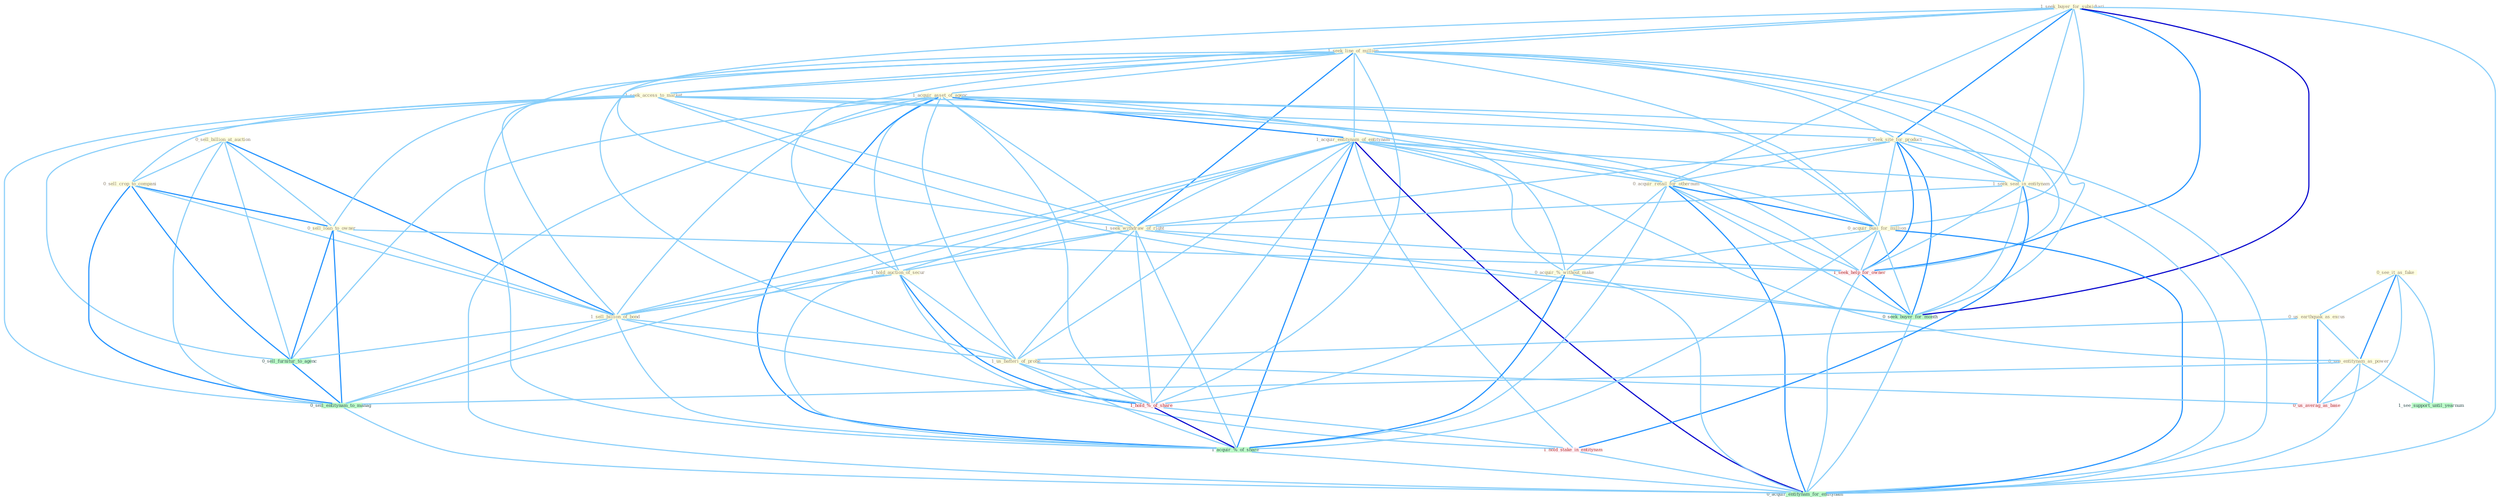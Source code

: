 Graph G{ 
    node
    [shape=polygon,style=filled,width=.5,height=.06,color="#BDFCC9",fixedsize=true,fontsize=4,
    fontcolor="#2f4f4f"];
    {node
    [color="#ffffe0", fontcolor="#8b7d6b"] "0_sell_billion_at_auction " "1_seek_buyer_for_subsidiari " "0_see_it_as_fake " "1_seek_line_of_million " "1_acquir_asset_of_agenc " "1_seek_access_to_market " "0_sell_crop_to_compani " "0_seek_site_for_product " "1_acquir_entitynam_of_entitynam " "0_us_earthquak_as_excus " "1_seek_seat_in_entitynam " "0_acquir_retail_for_othernum " "0_acquir_busi_for_million " "1_seek_withdraw_of_right " "1_hold_auction_of_secur " "0_sell_loan_to_owner " "1_sell_billion_of_bond " "0_acquir_%_without_make " "1_us_batteri_of_probe " "0_see_entitynam_as_power "}
{node [color="#fff0f5", fontcolor="#b22222"] "1_hold_%_of_share " "1_hold_stake_in_entitynam " "1_seek_help_for_owner " "0_us_averag_as_base "}
edge [color="#B0E2FF"];

	"0_sell_billion_at_auction " -- "0_sell_crop_to_compani " [w="1", color="#87cefa" ];
	"0_sell_billion_at_auction " -- "0_sell_loan_to_owner " [w="1", color="#87cefa" ];
	"0_sell_billion_at_auction " -- "1_sell_billion_of_bond " [w="2", color="#1e90ff" , len=0.8];
	"0_sell_billion_at_auction " -- "0_sell_furnitur_to_agenc " [w="1", color="#87cefa" ];
	"0_sell_billion_at_auction " -- "0_sell_entitynam_to_manag " [w="1", color="#87cefa" ];
	"1_seek_buyer_for_subsidiari " -- "1_seek_line_of_million " [w="1", color="#87cefa" ];
	"1_seek_buyer_for_subsidiari " -- "1_seek_access_to_market " [w="1", color="#87cefa" ];
	"1_seek_buyer_for_subsidiari " -- "0_seek_site_for_product " [w="2", color="#1e90ff" , len=0.8];
	"1_seek_buyer_for_subsidiari " -- "1_seek_seat_in_entitynam " [w="1", color="#87cefa" ];
	"1_seek_buyer_for_subsidiari " -- "0_acquir_retail_for_othernum " [w="1", color="#87cefa" ];
	"1_seek_buyer_for_subsidiari " -- "0_acquir_busi_for_million " [w="1", color="#87cefa" ];
	"1_seek_buyer_for_subsidiari " -- "1_seek_withdraw_of_right " [w="1", color="#87cefa" ];
	"1_seek_buyer_for_subsidiari " -- "1_seek_help_for_owner " [w="2", color="#1e90ff" , len=0.8];
	"1_seek_buyer_for_subsidiari " -- "0_seek_buyer_for_month " [w="3", color="#0000cd" , len=0.6];
	"1_seek_buyer_for_subsidiari " -- "0_acquir_entitynam_for_entitynam " [w="1", color="#87cefa" ];
	"0_see_it_as_fake " -- "0_us_earthquak_as_excus " [w="1", color="#87cefa" ];
	"0_see_it_as_fake " -- "0_see_entitynam_as_power " [w="2", color="#1e90ff" , len=0.8];
	"0_see_it_as_fake " -- "1_see_support_until_yearnum " [w="1", color="#87cefa" ];
	"0_see_it_as_fake " -- "0_us_averag_as_base " [w="1", color="#87cefa" ];
	"1_seek_line_of_million " -- "1_acquir_asset_of_agenc " [w="1", color="#87cefa" ];
	"1_seek_line_of_million " -- "1_seek_access_to_market " [w="1", color="#87cefa" ];
	"1_seek_line_of_million " -- "0_seek_site_for_product " [w="1", color="#87cefa" ];
	"1_seek_line_of_million " -- "1_acquir_entitynam_of_entitynam " [w="1", color="#87cefa" ];
	"1_seek_line_of_million " -- "1_seek_seat_in_entitynam " [w="1", color="#87cefa" ];
	"1_seek_line_of_million " -- "0_acquir_busi_for_million " [w="1", color="#87cefa" ];
	"1_seek_line_of_million " -- "1_seek_withdraw_of_right " [w="2", color="#1e90ff" , len=0.8];
	"1_seek_line_of_million " -- "1_hold_auction_of_secur " [w="1", color="#87cefa" ];
	"1_seek_line_of_million " -- "1_sell_billion_of_bond " [w="1", color="#87cefa" ];
	"1_seek_line_of_million " -- "1_us_batteri_of_probe " [w="1", color="#87cefa" ];
	"1_seek_line_of_million " -- "1_hold_%_of_share " [w="1", color="#87cefa" ];
	"1_seek_line_of_million " -- "1_seek_help_for_owner " [w="1", color="#87cefa" ];
	"1_seek_line_of_million " -- "0_seek_buyer_for_month " [w="1", color="#87cefa" ];
	"1_seek_line_of_million " -- "1_acquir_%_of_share " [w="1", color="#87cefa" ];
	"1_acquir_asset_of_agenc " -- "1_acquir_entitynam_of_entitynam " [w="2", color="#1e90ff" , len=0.8];
	"1_acquir_asset_of_agenc " -- "0_acquir_retail_for_othernum " [w="1", color="#87cefa" ];
	"1_acquir_asset_of_agenc " -- "0_acquir_busi_for_million " [w="1", color="#87cefa" ];
	"1_acquir_asset_of_agenc " -- "1_seek_withdraw_of_right " [w="1", color="#87cefa" ];
	"1_acquir_asset_of_agenc " -- "1_hold_auction_of_secur " [w="1", color="#87cefa" ];
	"1_acquir_asset_of_agenc " -- "1_sell_billion_of_bond " [w="1", color="#87cefa" ];
	"1_acquir_asset_of_agenc " -- "0_acquir_%_without_make " [w="1", color="#87cefa" ];
	"1_acquir_asset_of_agenc " -- "1_us_batteri_of_probe " [w="1", color="#87cefa" ];
	"1_acquir_asset_of_agenc " -- "1_hold_%_of_share " [w="1", color="#87cefa" ];
	"1_acquir_asset_of_agenc " -- "1_acquir_%_of_share " [w="2", color="#1e90ff" , len=0.8];
	"1_acquir_asset_of_agenc " -- "0_sell_furnitur_to_agenc " [w="1", color="#87cefa" ];
	"1_acquir_asset_of_agenc " -- "0_acquir_entitynam_for_entitynam " [w="1", color="#87cefa" ];
	"1_seek_access_to_market " -- "0_sell_crop_to_compani " [w="1", color="#87cefa" ];
	"1_seek_access_to_market " -- "0_seek_site_for_product " [w="1", color="#87cefa" ];
	"1_seek_access_to_market " -- "1_seek_seat_in_entitynam " [w="1", color="#87cefa" ];
	"1_seek_access_to_market " -- "1_seek_withdraw_of_right " [w="1", color="#87cefa" ];
	"1_seek_access_to_market " -- "0_sell_loan_to_owner " [w="1", color="#87cefa" ];
	"1_seek_access_to_market " -- "1_seek_help_for_owner " [w="1", color="#87cefa" ];
	"1_seek_access_to_market " -- "0_seek_buyer_for_month " [w="1", color="#87cefa" ];
	"1_seek_access_to_market " -- "0_sell_furnitur_to_agenc " [w="1", color="#87cefa" ];
	"1_seek_access_to_market " -- "0_sell_entitynam_to_manag " [w="1", color="#87cefa" ];
	"0_sell_crop_to_compani " -- "0_sell_loan_to_owner " [w="2", color="#1e90ff" , len=0.8];
	"0_sell_crop_to_compani " -- "1_sell_billion_of_bond " [w="1", color="#87cefa" ];
	"0_sell_crop_to_compani " -- "0_sell_furnitur_to_agenc " [w="2", color="#1e90ff" , len=0.8];
	"0_sell_crop_to_compani " -- "0_sell_entitynam_to_manag " [w="2", color="#1e90ff" , len=0.8];
	"0_seek_site_for_product " -- "1_seek_seat_in_entitynam " [w="1", color="#87cefa" ];
	"0_seek_site_for_product " -- "0_acquir_retail_for_othernum " [w="1", color="#87cefa" ];
	"0_seek_site_for_product " -- "0_acquir_busi_for_million " [w="1", color="#87cefa" ];
	"0_seek_site_for_product " -- "1_seek_withdraw_of_right " [w="1", color="#87cefa" ];
	"0_seek_site_for_product " -- "1_seek_help_for_owner " [w="2", color="#1e90ff" , len=0.8];
	"0_seek_site_for_product " -- "0_seek_buyer_for_month " [w="2", color="#1e90ff" , len=0.8];
	"0_seek_site_for_product " -- "0_acquir_entitynam_for_entitynam " [w="1", color="#87cefa" ];
	"1_acquir_entitynam_of_entitynam " -- "1_seek_seat_in_entitynam " [w="1", color="#87cefa" ];
	"1_acquir_entitynam_of_entitynam " -- "0_acquir_retail_for_othernum " [w="1", color="#87cefa" ];
	"1_acquir_entitynam_of_entitynam " -- "0_acquir_busi_for_million " [w="1", color="#87cefa" ];
	"1_acquir_entitynam_of_entitynam " -- "1_seek_withdraw_of_right " [w="1", color="#87cefa" ];
	"1_acquir_entitynam_of_entitynam " -- "1_hold_auction_of_secur " [w="1", color="#87cefa" ];
	"1_acquir_entitynam_of_entitynam " -- "1_sell_billion_of_bond " [w="1", color="#87cefa" ];
	"1_acquir_entitynam_of_entitynam " -- "0_acquir_%_without_make " [w="1", color="#87cefa" ];
	"1_acquir_entitynam_of_entitynam " -- "1_us_batteri_of_probe " [w="1", color="#87cefa" ];
	"1_acquir_entitynam_of_entitynam " -- "0_see_entitynam_as_power " [w="1", color="#87cefa" ];
	"1_acquir_entitynam_of_entitynam " -- "1_hold_%_of_share " [w="1", color="#87cefa" ];
	"1_acquir_entitynam_of_entitynam " -- "1_hold_stake_in_entitynam " [w="1", color="#87cefa" ];
	"1_acquir_entitynam_of_entitynam " -- "1_acquir_%_of_share " [w="2", color="#1e90ff" , len=0.8];
	"1_acquir_entitynam_of_entitynam " -- "0_sell_entitynam_to_manag " [w="1", color="#87cefa" ];
	"1_acquir_entitynam_of_entitynam " -- "0_acquir_entitynam_for_entitynam " [w="3", color="#0000cd" , len=0.6];
	"0_us_earthquak_as_excus " -- "1_us_batteri_of_probe " [w="1", color="#87cefa" ];
	"0_us_earthquak_as_excus " -- "0_see_entitynam_as_power " [w="1", color="#87cefa" ];
	"0_us_earthquak_as_excus " -- "0_us_averag_as_base " [w="2", color="#1e90ff" , len=0.8];
	"1_seek_seat_in_entitynam " -- "1_seek_withdraw_of_right " [w="1", color="#87cefa" ];
	"1_seek_seat_in_entitynam " -- "1_hold_stake_in_entitynam " [w="2", color="#1e90ff" , len=0.8];
	"1_seek_seat_in_entitynam " -- "1_seek_help_for_owner " [w="1", color="#87cefa" ];
	"1_seek_seat_in_entitynam " -- "0_seek_buyer_for_month " [w="1", color="#87cefa" ];
	"1_seek_seat_in_entitynam " -- "0_acquir_entitynam_for_entitynam " [w="1", color="#87cefa" ];
	"0_acquir_retail_for_othernum " -- "0_acquir_busi_for_million " [w="2", color="#1e90ff" , len=0.8];
	"0_acquir_retail_for_othernum " -- "0_acquir_%_without_make " [w="1", color="#87cefa" ];
	"0_acquir_retail_for_othernum " -- "1_seek_help_for_owner " [w="1", color="#87cefa" ];
	"0_acquir_retail_for_othernum " -- "0_seek_buyer_for_month " [w="1", color="#87cefa" ];
	"0_acquir_retail_for_othernum " -- "1_acquir_%_of_share " [w="1", color="#87cefa" ];
	"0_acquir_retail_for_othernum " -- "0_acquir_entitynam_for_entitynam " [w="2", color="#1e90ff" , len=0.8];
	"0_acquir_busi_for_million " -- "0_acquir_%_without_make " [w="1", color="#87cefa" ];
	"0_acquir_busi_for_million " -- "1_seek_help_for_owner " [w="1", color="#87cefa" ];
	"0_acquir_busi_for_million " -- "0_seek_buyer_for_month " [w="1", color="#87cefa" ];
	"0_acquir_busi_for_million " -- "1_acquir_%_of_share " [w="1", color="#87cefa" ];
	"0_acquir_busi_for_million " -- "0_acquir_entitynam_for_entitynam " [w="2", color="#1e90ff" , len=0.8];
	"1_seek_withdraw_of_right " -- "1_hold_auction_of_secur " [w="1", color="#87cefa" ];
	"1_seek_withdraw_of_right " -- "1_sell_billion_of_bond " [w="1", color="#87cefa" ];
	"1_seek_withdraw_of_right " -- "1_us_batteri_of_probe " [w="1", color="#87cefa" ];
	"1_seek_withdraw_of_right " -- "1_hold_%_of_share " [w="1", color="#87cefa" ];
	"1_seek_withdraw_of_right " -- "1_seek_help_for_owner " [w="1", color="#87cefa" ];
	"1_seek_withdraw_of_right " -- "0_seek_buyer_for_month " [w="1", color="#87cefa" ];
	"1_seek_withdraw_of_right " -- "1_acquir_%_of_share " [w="1", color="#87cefa" ];
	"1_hold_auction_of_secur " -- "1_sell_billion_of_bond " [w="1", color="#87cefa" ];
	"1_hold_auction_of_secur " -- "1_us_batteri_of_probe " [w="1", color="#87cefa" ];
	"1_hold_auction_of_secur " -- "1_hold_%_of_share " [w="2", color="#1e90ff" , len=0.8];
	"1_hold_auction_of_secur " -- "1_hold_stake_in_entitynam " [w="1", color="#87cefa" ];
	"1_hold_auction_of_secur " -- "1_acquir_%_of_share " [w="1", color="#87cefa" ];
	"0_sell_loan_to_owner " -- "1_sell_billion_of_bond " [w="1", color="#87cefa" ];
	"0_sell_loan_to_owner " -- "1_seek_help_for_owner " [w="1", color="#87cefa" ];
	"0_sell_loan_to_owner " -- "0_sell_furnitur_to_agenc " [w="2", color="#1e90ff" , len=0.8];
	"0_sell_loan_to_owner " -- "0_sell_entitynam_to_manag " [w="2", color="#1e90ff" , len=0.8];
	"1_sell_billion_of_bond " -- "1_us_batteri_of_probe " [w="1", color="#87cefa" ];
	"1_sell_billion_of_bond " -- "1_hold_%_of_share " [w="1", color="#87cefa" ];
	"1_sell_billion_of_bond " -- "1_acquir_%_of_share " [w="1", color="#87cefa" ];
	"1_sell_billion_of_bond " -- "0_sell_furnitur_to_agenc " [w="1", color="#87cefa" ];
	"1_sell_billion_of_bond " -- "0_sell_entitynam_to_manag " [w="1", color="#87cefa" ];
	"0_acquir_%_without_make " -- "1_hold_%_of_share " [w="1", color="#87cefa" ];
	"0_acquir_%_without_make " -- "1_acquir_%_of_share " [w="2", color="#1e90ff" , len=0.8];
	"0_acquir_%_without_make " -- "0_acquir_entitynam_for_entitynam " [w="1", color="#87cefa" ];
	"1_us_batteri_of_probe " -- "1_hold_%_of_share " [w="1", color="#87cefa" ];
	"1_us_batteri_of_probe " -- "1_acquir_%_of_share " [w="1", color="#87cefa" ];
	"1_us_batteri_of_probe " -- "0_us_averag_as_base " [w="1", color="#87cefa" ];
	"0_see_entitynam_as_power " -- "1_see_support_until_yearnum " [w="1", color="#87cefa" ];
	"0_see_entitynam_as_power " -- "0_us_averag_as_base " [w="1", color="#87cefa" ];
	"0_see_entitynam_as_power " -- "0_sell_entitynam_to_manag " [w="1", color="#87cefa" ];
	"0_see_entitynam_as_power " -- "0_acquir_entitynam_for_entitynam " [w="1", color="#87cefa" ];
	"1_hold_%_of_share " -- "1_hold_stake_in_entitynam " [w="1", color="#87cefa" ];
	"1_hold_%_of_share " -- "1_acquir_%_of_share " [w="3", color="#0000cd" , len=0.6];
	"1_hold_stake_in_entitynam " -- "0_acquir_entitynam_for_entitynam " [w="1", color="#87cefa" ];
	"1_seek_help_for_owner " -- "0_seek_buyer_for_month " [w="2", color="#1e90ff" , len=0.8];
	"1_seek_help_for_owner " -- "0_acquir_entitynam_for_entitynam " [w="1", color="#87cefa" ];
	"0_seek_buyer_for_month " -- "0_acquir_entitynam_for_entitynam " [w="1", color="#87cefa" ];
	"1_acquir_%_of_share " -- "0_acquir_entitynam_for_entitynam " [w="1", color="#87cefa" ];
	"0_sell_furnitur_to_agenc " -- "0_sell_entitynam_to_manag " [w="2", color="#1e90ff" , len=0.8];
	"0_sell_entitynam_to_manag " -- "0_acquir_entitynam_for_entitynam " [w="1", color="#87cefa" ];
}